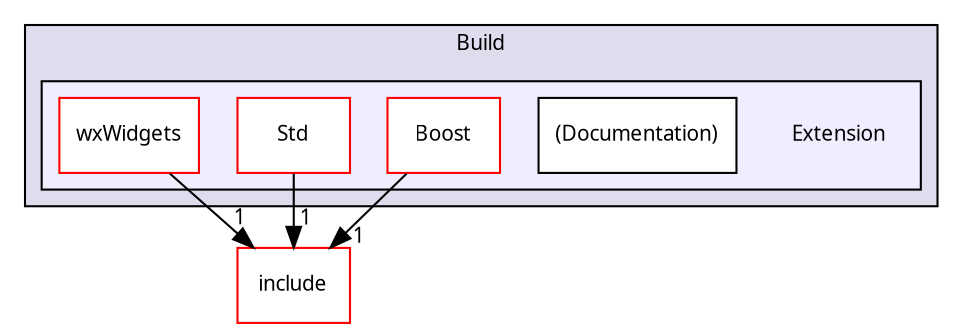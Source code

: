digraph "Solution/Solution/Alicorn/Build/Extension" {
  compound=true
  node [ fontsize="10", fontname="Verdana"];
  edge [ labelfontsize="10", labelfontname="Verdana"];
  subgraph clusterdir_8474876d6addb29d5cfd67f2cdcf2951 {
    graph [ bgcolor="#ddddee", pencolor="black", label="Build" fontname="Verdana", fontsize="10", URL="dir_8474876d6addb29d5cfd67f2cdcf2951.html"]
  subgraph clusterdir_0b18862fbca7419df2afb4c521d2159e {
    graph [ bgcolor="#eeeeff", pencolor="black", label="" URL="dir_0b18862fbca7419df2afb4c521d2159e.html"];
    dir_0b18862fbca7419df2afb4c521d2159e [shape=plaintext label="Extension"];
    dir_09baef5301663496b6520f40dd259003 [shape=box label="(Documentation)" color="black" fillcolor="white" style="filled" URL="dir_09baef5301663496b6520f40dd259003.html"];
    dir_8be1f095023f5d879e868788c3548616 [shape=box label="Boost" color="red" fillcolor="white" style="filled" URL="dir_8be1f095023f5d879e868788c3548616.html"];
    dir_40da31625bd798043a5d0ed69e66f034 [shape=box label="Std" color="red" fillcolor="white" style="filled" URL="dir_40da31625bd798043a5d0ed69e66f034.html"];
    dir_c4cbe03241571747f85276afe02cdf0a [shape=box label="wxWidgets" color="red" fillcolor="white" style="filled" URL="dir_c4cbe03241571747f85276afe02cdf0a.html"];
  }
  }
  dir_3e485b6767415191f62ea634d9473613 [shape=box label="include" fillcolor="white" style="filled" color="red" URL="dir_3e485b6767415191f62ea634d9473613.html"];
  dir_8be1f095023f5d879e868788c3548616->dir_3e485b6767415191f62ea634d9473613 [headlabel="1", labeldistance=1.5 headhref="dir_000016_000048.html"];
  dir_c4cbe03241571747f85276afe02cdf0a->dir_3e485b6767415191f62ea634d9473613 [headlabel="1", labeldistance=1.5 headhref="dir_000020_000048.html"];
  dir_40da31625bd798043a5d0ed69e66f034->dir_3e485b6767415191f62ea634d9473613 [headlabel="1", labeldistance=1.5 headhref="dir_000018_000048.html"];
}

